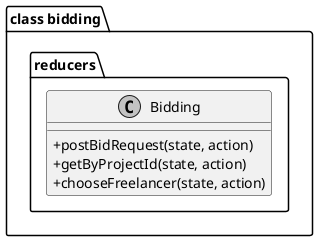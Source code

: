 @startuml

 skinparam monochrome true
 skinparam classAttributeIconSize 0
 top to bottom direction
package "class bidding.reducers"{
  
class "Bidding" {
  + postBidRequest(state, action)
  + getByProjectId(state, action)
  + chooseFreelancer(state, action)
}
}


@enduml